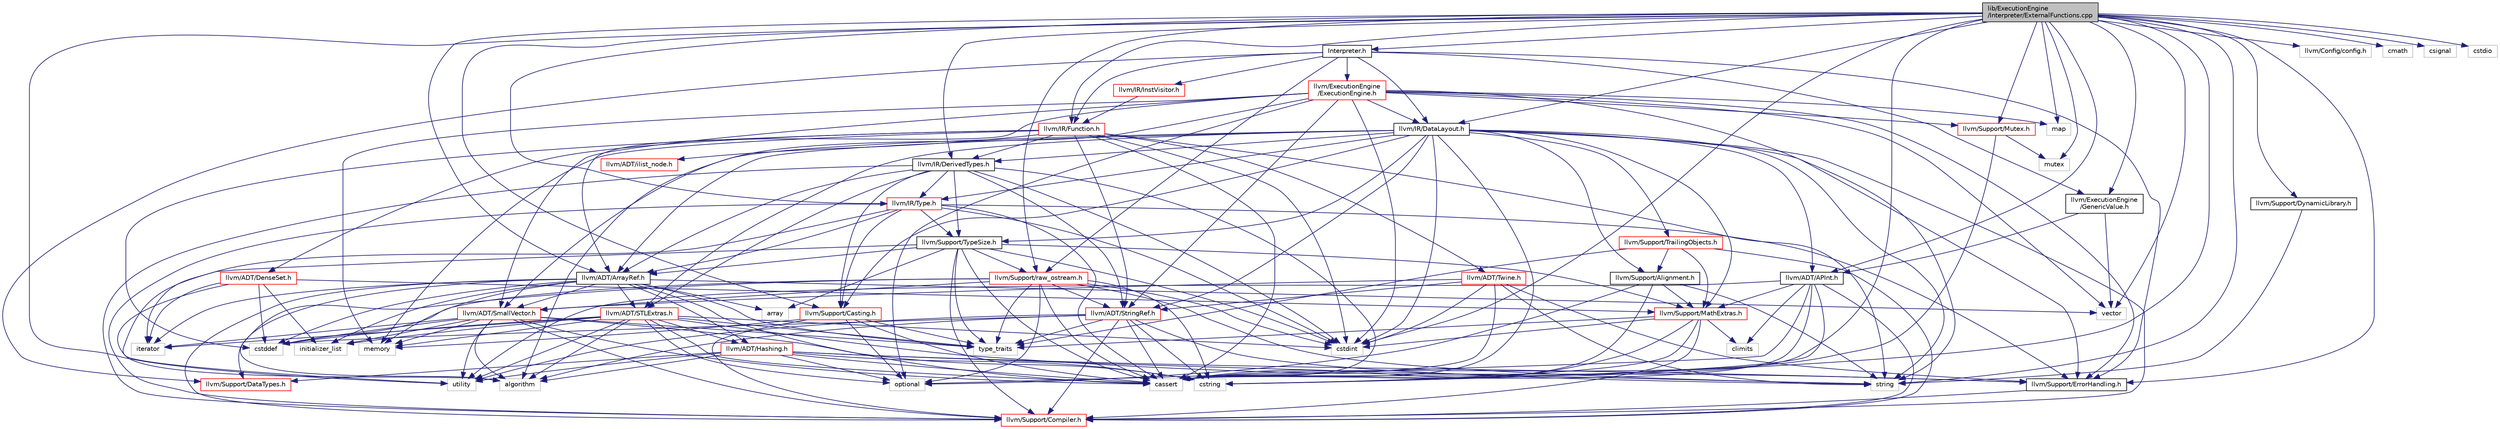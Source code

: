 digraph "lib/ExecutionEngine/Interpreter/ExternalFunctions.cpp"
{
 // LATEX_PDF_SIZE
  bgcolor="transparent";
  edge [fontname="Helvetica",fontsize="10",labelfontname="Helvetica",labelfontsize="10"];
  node [fontname="Helvetica",fontsize="10",shape=record];
  Node1 [label="lib/ExecutionEngine\l/Interpreter/ExternalFunctions.cpp",height=0.2,width=0.4,color="black", fillcolor="grey75", style="filled", fontcolor="black",tooltip=" "];
  Node1 -> Node2 [color="midnightblue",fontsize="10",style="solid",fontname="Helvetica"];
  Node2 [label="Interpreter.h",height=0.2,width=0.4,color="black",URL="$lib_2ExecutionEngine_2Interpreter_2Interpreter_8h.html",tooltip=" "];
  Node2 -> Node3 [color="midnightblue",fontsize="10",style="solid",fontname="Helvetica"];
  Node3 [label="llvm/ExecutionEngine\l/ExecutionEngine.h",height=0.2,width=0.4,color="red",URL="$ExecutionEngine_2ExecutionEngine_8h.html",tooltip=" "];
  Node3 -> Node18 [color="midnightblue",fontsize="10",style="solid",fontname="Helvetica"];
  Node18 [label="llvm/ADT/ArrayRef.h",height=0.2,width=0.4,color="black",URL="$ArrayRef_8h.html",tooltip=" "];
  Node18 -> Node19 [color="midnightblue",fontsize="10",style="solid",fontname="Helvetica"];
  Node19 [label="llvm/ADT/Hashing.h",height=0.2,width=0.4,color="red",URL="$Hashing_8h.html",tooltip=" "];
  Node19 -> Node20 [color="midnightblue",fontsize="10",style="solid",fontname="Helvetica"];
  Node20 [label="llvm/Support/DataTypes.h",height=0.2,width=0.4,color="red",URL="$Support_2DataTypes_8h.html",tooltip=" "];
  Node19 -> Node21 [color="midnightblue",fontsize="10",style="solid",fontname="Helvetica"];
  Node21 [label="llvm/Support/ErrorHandling.h",height=0.2,width=0.4,color="black",URL="$Support_2ErrorHandling_8h.html",tooltip=" "];
  Node21 -> Node22 [color="midnightblue",fontsize="10",style="solid",fontname="Helvetica"];
  Node22 [label="llvm/Support/Compiler.h",height=0.2,width=0.4,color="red",URL="$Compiler_8h.html",tooltip=" "];
  Node19 -> Node34 [color="midnightblue",fontsize="10",style="solid",fontname="Helvetica"];
  Node34 [label="algorithm",height=0.2,width=0.4,color="grey75",tooltip=" "];
  Node19 -> Node35 [color="midnightblue",fontsize="10",style="solid",fontname="Helvetica"];
  Node35 [label="cassert",height=0.2,width=0.4,color="grey75",tooltip=" "];
  Node19 -> Node29 [color="midnightblue",fontsize="10",style="solid",fontname="Helvetica"];
  Node29 [label="cstring",height=0.2,width=0.4,color="grey75",tooltip=" "];
  Node19 -> Node36 [color="midnightblue",fontsize="10",style="solid",fontname="Helvetica"];
  Node36 [label="optional",height=0.2,width=0.4,color="grey75",tooltip=" "];
  Node19 -> Node37 [color="midnightblue",fontsize="10",style="solid",fontname="Helvetica"];
  Node37 [label="string",height=0.2,width=0.4,color="grey75",tooltip=" "];
  Node19 -> Node33 [color="midnightblue",fontsize="10",style="solid",fontname="Helvetica"];
  Node33 [label="utility",height=0.2,width=0.4,color="grey75",tooltip=" "];
  Node18 -> Node39 [color="midnightblue",fontsize="10",style="solid",fontname="Helvetica"];
  Node39 [label="llvm/ADT/SmallVector.h",height=0.2,width=0.4,color="red",URL="$SmallVector_8h.html",tooltip=" "];
  Node39 -> Node22 [color="midnightblue",fontsize="10",style="solid",fontname="Helvetica"];
  Node39 -> Node34 [color="midnightblue",fontsize="10",style="solid",fontname="Helvetica"];
  Node39 -> Node35 [color="midnightblue",fontsize="10",style="solid",fontname="Helvetica"];
  Node39 -> Node30 [color="midnightblue",fontsize="10",style="solid",fontname="Helvetica"];
  Node30 [label="cstddef",height=0.2,width=0.4,color="grey75",tooltip=" "];
  Node39 -> Node29 [color="midnightblue",fontsize="10",style="solid",fontname="Helvetica"];
  Node39 -> Node42 [color="midnightblue",fontsize="10",style="solid",fontname="Helvetica"];
  Node42 [label="initializer_list",height=0.2,width=0.4,color="grey75",tooltip=" "];
  Node39 -> Node43 [color="midnightblue",fontsize="10",style="solid",fontname="Helvetica"];
  Node43 [label="iterator",height=0.2,width=0.4,color="grey75",tooltip=" "];
  Node39 -> Node44 [color="midnightblue",fontsize="10",style="solid",fontname="Helvetica"];
  Node44 [label="memory",height=0.2,width=0.4,color="grey75",tooltip=" "];
  Node39 -> Node28 [color="midnightblue",fontsize="10",style="solid",fontname="Helvetica"];
  Node28 [label="type_traits",height=0.2,width=0.4,color="grey75",tooltip=" "];
  Node39 -> Node33 [color="midnightblue",fontsize="10",style="solid",fontname="Helvetica"];
  Node18 -> Node46 [color="midnightblue",fontsize="10",style="solid",fontname="Helvetica"];
  Node46 [label="llvm/ADT/STLExtras.h",height=0.2,width=0.4,color="red",URL="$STLExtras_8h.html",tooltip=" "];
  Node46 -> Node19 [color="midnightblue",fontsize="10",style="solid",fontname="Helvetica"];
  Node46 -> Node21 [color="midnightblue",fontsize="10",style="solid",fontname="Helvetica"];
  Node46 -> Node34 [color="midnightblue",fontsize="10",style="solid",fontname="Helvetica"];
  Node46 -> Node35 [color="midnightblue",fontsize="10",style="solid",fontname="Helvetica"];
  Node46 -> Node30 [color="midnightblue",fontsize="10",style="solid",fontname="Helvetica"];
  Node46 -> Node26 [color="midnightblue",fontsize="10",style="solid",fontname="Helvetica"];
  Node26 [label="cstdint",height=0.2,width=0.4,color="grey75",tooltip=" "];
  Node46 -> Node42 [color="midnightblue",fontsize="10",style="solid",fontname="Helvetica"];
  Node46 -> Node43 [color="midnightblue",fontsize="10",style="solid",fontname="Helvetica"];
  Node46 -> Node44 [color="midnightblue",fontsize="10",style="solid",fontname="Helvetica"];
  Node46 -> Node36 [color="midnightblue",fontsize="10",style="solid",fontname="Helvetica"];
  Node46 -> Node28 [color="midnightblue",fontsize="10",style="solid",fontname="Helvetica"];
  Node46 -> Node33 [color="midnightblue",fontsize="10",style="solid",fontname="Helvetica"];
  Node18 -> Node22 [color="midnightblue",fontsize="10",style="solid",fontname="Helvetica"];
  Node18 -> Node34 [color="midnightblue",fontsize="10",style="solid",fontname="Helvetica"];
  Node18 -> Node53 [color="midnightblue",fontsize="10",style="solid",fontname="Helvetica"];
  Node53 [label="array",height=0.2,width=0.4,color="grey75",tooltip=" "];
  Node18 -> Node35 [color="midnightblue",fontsize="10",style="solid",fontname="Helvetica"];
  Node18 -> Node30 [color="midnightblue",fontsize="10",style="solid",fontname="Helvetica"];
  Node18 -> Node42 [color="midnightblue",fontsize="10",style="solid",fontname="Helvetica"];
  Node18 -> Node43 [color="midnightblue",fontsize="10",style="solid",fontname="Helvetica"];
  Node18 -> Node44 [color="midnightblue",fontsize="10",style="solid",fontname="Helvetica"];
  Node18 -> Node28 [color="midnightblue",fontsize="10",style="solid",fontname="Helvetica"];
  Node18 -> Node54 [color="midnightblue",fontsize="10",style="solid",fontname="Helvetica"];
  Node54 [label="vector",height=0.2,width=0.4,color="grey75",tooltip=" "];
  Node3 -> Node39 [color="midnightblue",fontsize="10",style="solid",fontname="Helvetica"];
  Node3 -> Node57 [color="midnightblue",fontsize="10",style="solid",fontname="Helvetica"];
  Node57 [label="llvm/ADT/StringRef.h",height=0.2,width=0.4,color="red",URL="$StringRef_8h.html",tooltip=" "];
  Node57 -> Node22 [color="midnightblue",fontsize="10",style="solid",fontname="Helvetica"];
  Node57 -> Node34 [color="midnightblue",fontsize="10",style="solid",fontname="Helvetica"];
  Node57 -> Node35 [color="midnightblue",fontsize="10",style="solid",fontname="Helvetica"];
  Node57 -> Node30 [color="midnightblue",fontsize="10",style="solid",fontname="Helvetica"];
  Node57 -> Node29 [color="midnightblue",fontsize="10",style="solid",fontname="Helvetica"];
  Node57 -> Node37 [color="midnightblue",fontsize="10",style="solid",fontname="Helvetica"];
  Node57 -> Node28 [color="midnightblue",fontsize="10",style="solid",fontname="Helvetica"];
  Node57 -> Node33 [color="midnightblue",fontsize="10",style="solid",fontname="Helvetica"];
  Node3 -> Node88 [color="midnightblue",fontsize="10",style="solid",fontname="Helvetica"];
  Node88 [label="llvm/IR/DataLayout.h",height=0.2,width=0.4,color="black",URL="$DataLayout_8h.html",tooltip=" "];
  Node88 -> Node78 [color="midnightblue",fontsize="10",style="solid",fontname="Helvetica"];
  Node78 [label="llvm/ADT/APInt.h",height=0.2,width=0.4,color="black",URL="$APInt_8h.html",tooltip=" "];
  Node78 -> Node22 [color="midnightblue",fontsize="10",style="solid",fontname="Helvetica"];
  Node78 -> Node68 [color="midnightblue",fontsize="10",style="solid",fontname="Helvetica"];
  Node68 [label="llvm/Support/MathExtras.h",height=0.2,width=0.4,color="red",URL="$MathExtras_8h.html",tooltip=" "];
  Node68 -> Node22 [color="midnightblue",fontsize="10",style="solid",fontname="Helvetica"];
  Node68 -> Node35 [color="midnightblue",fontsize="10",style="solid",fontname="Helvetica"];
  Node68 -> Node69 [color="midnightblue",fontsize="10",style="solid",fontname="Helvetica"];
  Node69 [label="climits",height=0.2,width=0.4,color="grey75",tooltip=" "];
  Node68 -> Node26 [color="midnightblue",fontsize="10",style="solid",fontname="Helvetica"];
  Node68 -> Node29 [color="midnightblue",fontsize="10",style="solid",fontname="Helvetica"];
  Node68 -> Node28 [color="midnightblue",fontsize="10",style="solid",fontname="Helvetica"];
  Node78 -> Node35 [color="midnightblue",fontsize="10",style="solid",fontname="Helvetica"];
  Node78 -> Node69 [color="midnightblue",fontsize="10",style="solid",fontname="Helvetica"];
  Node78 -> Node29 [color="midnightblue",fontsize="10",style="solid",fontname="Helvetica"];
  Node78 -> Node36 [color="midnightblue",fontsize="10",style="solid",fontname="Helvetica"];
  Node78 -> Node33 [color="midnightblue",fontsize="10",style="solid",fontname="Helvetica"];
  Node88 -> Node18 [color="midnightblue",fontsize="10",style="solid",fontname="Helvetica"];
  Node88 -> Node46 [color="midnightblue",fontsize="10",style="solid",fontname="Helvetica"];
  Node88 -> Node39 [color="midnightblue",fontsize="10",style="solid",fontname="Helvetica"];
  Node88 -> Node57 [color="midnightblue",fontsize="10",style="solid",fontname="Helvetica"];
  Node88 -> Node89 [color="midnightblue",fontsize="10",style="solid",fontname="Helvetica"];
  Node89 [label="llvm/IR/DerivedTypes.h",height=0.2,width=0.4,color="black",URL="$DerivedTypes_8h.html",tooltip=" "];
  Node89 -> Node18 [color="midnightblue",fontsize="10",style="solid",fontname="Helvetica"];
  Node89 -> Node46 [color="midnightblue",fontsize="10",style="solid",fontname="Helvetica"];
  Node89 -> Node57 [color="midnightblue",fontsize="10",style="solid",fontname="Helvetica"];
  Node89 -> Node90 [color="midnightblue",fontsize="10",style="solid",fontname="Helvetica"];
  Node90 [label="llvm/IR/Type.h",height=0.2,width=0.4,color="red",URL="$Type_8h.html",tooltip=" "];
  Node90 -> Node18 [color="midnightblue",fontsize="10",style="solid",fontname="Helvetica"];
  Node90 -> Node73 [color="midnightblue",fontsize="10",style="solid",fontname="Helvetica"];
  Node73 [label="llvm/Support/Casting.h",height=0.2,width=0.4,color="red",URL="$Casting_8h.html",tooltip=" "];
  Node73 -> Node22 [color="midnightblue",fontsize="10",style="solid",fontname="Helvetica"];
  Node73 -> Node35 [color="midnightblue",fontsize="10",style="solid",fontname="Helvetica"];
  Node73 -> Node44 [color="midnightblue",fontsize="10",style="solid",fontname="Helvetica"];
  Node73 -> Node36 [color="midnightblue",fontsize="10",style="solid",fontname="Helvetica"];
  Node73 -> Node28 [color="midnightblue",fontsize="10",style="solid",fontname="Helvetica"];
  Node90 -> Node22 [color="midnightblue",fontsize="10",style="solid",fontname="Helvetica"];
  Node90 -> Node21 [color="midnightblue",fontsize="10",style="solid",fontname="Helvetica"];
  Node90 -> Node92 [color="midnightblue",fontsize="10",style="solid",fontname="Helvetica"];
  Node92 [label="llvm/Support/TypeSize.h",height=0.2,width=0.4,color="black",URL="$TypeSize_8h.html",tooltip=" "];
  Node92 -> Node18 [color="midnightblue",fontsize="10",style="solid",fontname="Helvetica"];
  Node92 -> Node22 [color="midnightblue",fontsize="10",style="solid",fontname="Helvetica"];
  Node92 -> Node68 [color="midnightblue",fontsize="10",style="solid",fontname="Helvetica"];
  Node92 -> Node87 [color="midnightblue",fontsize="10",style="solid",fontname="Helvetica"];
  Node87 [label="llvm/Support/raw_ostream.h",height=0.2,width=0.4,color="red",URL="$raw__ostream_8h.html",tooltip=" "];
  Node87 -> Node39 [color="midnightblue",fontsize="10",style="solid",fontname="Helvetica"];
  Node87 -> Node57 [color="midnightblue",fontsize="10",style="solid",fontname="Helvetica"];
  Node87 -> Node20 [color="midnightblue",fontsize="10",style="solid",fontname="Helvetica"];
  Node87 -> Node35 [color="midnightblue",fontsize="10",style="solid",fontname="Helvetica"];
  Node87 -> Node30 [color="midnightblue",fontsize="10",style="solid",fontname="Helvetica"];
  Node87 -> Node26 [color="midnightblue",fontsize="10",style="solid",fontname="Helvetica"];
  Node87 -> Node29 [color="midnightblue",fontsize="10",style="solid",fontname="Helvetica"];
  Node87 -> Node36 [color="midnightblue",fontsize="10",style="solid",fontname="Helvetica"];
  Node87 -> Node37 [color="midnightblue",fontsize="10",style="solid",fontname="Helvetica"];
  Node87 -> Node28 [color="midnightblue",fontsize="10",style="solid",fontname="Helvetica"];
  Node92 -> Node34 [color="midnightblue",fontsize="10",style="solid",fontname="Helvetica"];
  Node92 -> Node53 [color="midnightblue",fontsize="10",style="solid",fontname="Helvetica"];
  Node92 -> Node35 [color="midnightblue",fontsize="10",style="solid",fontname="Helvetica"];
  Node92 -> Node26 [color="midnightblue",fontsize="10",style="solid",fontname="Helvetica"];
  Node92 -> Node28 [color="midnightblue",fontsize="10",style="solid",fontname="Helvetica"];
  Node90 -> Node35 [color="midnightblue",fontsize="10",style="solid",fontname="Helvetica"];
  Node90 -> Node26 [color="midnightblue",fontsize="10",style="solid",fontname="Helvetica"];
  Node90 -> Node43 [color="midnightblue",fontsize="10",style="solid",fontname="Helvetica"];
  Node89 -> Node73 [color="midnightblue",fontsize="10",style="solid",fontname="Helvetica"];
  Node89 -> Node22 [color="midnightblue",fontsize="10",style="solid",fontname="Helvetica"];
  Node89 -> Node92 [color="midnightblue",fontsize="10",style="solid",fontname="Helvetica"];
  Node89 -> Node35 [color="midnightblue",fontsize="10",style="solid",fontname="Helvetica"];
  Node89 -> Node26 [color="midnightblue",fontsize="10",style="solid",fontname="Helvetica"];
  Node88 -> Node90 [color="midnightblue",fontsize="10",style="solid",fontname="Helvetica"];
  Node88 -> Node93 [color="midnightblue",fontsize="10",style="solid",fontname="Helvetica"];
  Node93 [label="llvm/Support/Alignment.h",height=0.2,width=0.4,color="black",URL="$Alignment_8h.html",tooltip=" "];
  Node93 -> Node68 [color="midnightblue",fontsize="10",style="solid",fontname="Helvetica"];
  Node93 -> Node35 [color="midnightblue",fontsize="10",style="solid",fontname="Helvetica"];
  Node93 -> Node36 [color="midnightblue",fontsize="10",style="solid",fontname="Helvetica"];
  Node93 -> Node37 [color="midnightblue",fontsize="10",style="solid",fontname="Helvetica"];
  Node88 -> Node73 [color="midnightblue",fontsize="10",style="solid",fontname="Helvetica"];
  Node88 -> Node22 [color="midnightblue",fontsize="10",style="solid",fontname="Helvetica"];
  Node88 -> Node21 [color="midnightblue",fontsize="10",style="solid",fontname="Helvetica"];
  Node88 -> Node68 [color="midnightblue",fontsize="10",style="solid",fontname="Helvetica"];
  Node88 -> Node94 [color="midnightblue",fontsize="10",style="solid",fontname="Helvetica"];
  Node94 [label="llvm/Support/TrailingObjects.h",height=0.2,width=0.4,color="red",URL="$TrailingObjects_8h.html",tooltip=" "];
  Node94 -> Node93 [color="midnightblue",fontsize="10",style="solid",fontname="Helvetica"];
  Node94 -> Node22 [color="midnightblue",fontsize="10",style="solid",fontname="Helvetica"];
  Node94 -> Node68 [color="midnightblue",fontsize="10",style="solid",fontname="Helvetica"];
  Node94 -> Node28 [color="midnightblue",fontsize="10",style="solid",fontname="Helvetica"];
  Node88 -> Node92 [color="midnightblue",fontsize="10",style="solid",fontname="Helvetica"];
  Node88 -> Node35 [color="midnightblue",fontsize="10",style="solid",fontname="Helvetica"];
  Node88 -> Node26 [color="midnightblue",fontsize="10",style="solid",fontname="Helvetica"];
  Node88 -> Node37 [color="midnightblue",fontsize="10",style="solid",fontname="Helvetica"];
  Node3 -> Node21 [color="midnightblue",fontsize="10",style="solid",fontname="Helvetica"];
  Node3 -> Node149 [color="midnightblue",fontsize="10",style="solid",fontname="Helvetica"];
  Node149 [label="llvm/Support/Mutex.h",height=0.2,width=0.4,color="red",URL="$Mutex_8h.html",tooltip=" "];
  Node149 -> Node35 [color="midnightblue",fontsize="10",style="solid",fontname="Helvetica"];
  Node149 -> Node153 [color="midnightblue",fontsize="10",style="solid",fontname="Helvetica"];
  Node153 [label="mutex",height=0.2,width=0.4,color="grey75",tooltip=" "];
  Node3 -> Node34 [color="midnightblue",fontsize="10",style="solid",fontname="Helvetica"];
  Node3 -> Node26 [color="midnightblue",fontsize="10",style="solid",fontname="Helvetica"];
  Node3 -> Node65 [color="midnightblue",fontsize="10",style="solid",fontname="Helvetica"];
  Node65 [label="map",height=0.2,width=0.4,color="grey75",tooltip=" "];
  Node3 -> Node44 [color="midnightblue",fontsize="10",style="solid",fontname="Helvetica"];
  Node3 -> Node36 [color="midnightblue",fontsize="10",style="solid",fontname="Helvetica"];
  Node3 -> Node37 [color="midnightblue",fontsize="10",style="solid",fontname="Helvetica"];
  Node3 -> Node54 [color="midnightblue",fontsize="10",style="solid",fontname="Helvetica"];
  Node2 -> Node173 [color="midnightblue",fontsize="10",style="solid",fontname="Helvetica"];
  Node173 [label="llvm/ExecutionEngine\l/GenericValue.h",height=0.2,width=0.4,color="black",URL="$GenericValue_8h.html",tooltip=" "];
  Node173 -> Node78 [color="midnightblue",fontsize="10",style="solid",fontname="Helvetica"];
  Node173 -> Node54 [color="midnightblue",fontsize="10",style="solid",fontname="Helvetica"];
  Node2 -> Node88 [color="midnightblue",fontsize="10",style="solid",fontname="Helvetica"];
  Node2 -> Node104 [color="midnightblue",fontsize="10",style="solid",fontname="Helvetica"];
  Node104 [label="llvm/IR/Function.h",height=0.2,width=0.4,color="red",URL="$Function_8h.html",tooltip=" "];
  Node104 -> Node105 [color="midnightblue",fontsize="10",style="solid",fontname="Helvetica"];
  Node105 [label="llvm/ADT/DenseSet.h",height=0.2,width=0.4,color="red",URL="$DenseSet_8h.html",tooltip=" "];
  Node105 -> Node68 [color="midnightblue",fontsize="10",style="solid",fontname="Helvetica"];
  Node105 -> Node30 [color="midnightblue",fontsize="10",style="solid",fontname="Helvetica"];
  Node105 -> Node42 [color="midnightblue",fontsize="10",style="solid",fontname="Helvetica"];
  Node105 -> Node43 [color="midnightblue",fontsize="10",style="solid",fontname="Helvetica"];
  Node105 -> Node33 [color="midnightblue",fontsize="10",style="solid",fontname="Helvetica"];
  Node104 -> Node57 [color="midnightblue",fontsize="10",style="solid",fontname="Helvetica"];
  Node104 -> Node80 [color="midnightblue",fontsize="10",style="solid",fontname="Helvetica"];
  Node80 [label="llvm/ADT/Twine.h",height=0.2,width=0.4,color="red",URL="$Twine_8h.html",tooltip=" "];
  Node80 -> Node39 [color="midnightblue",fontsize="10",style="solid",fontname="Helvetica"];
  Node80 -> Node57 [color="midnightblue",fontsize="10",style="solid",fontname="Helvetica"];
  Node80 -> Node21 [color="midnightblue",fontsize="10",style="solid",fontname="Helvetica"];
  Node80 -> Node35 [color="midnightblue",fontsize="10",style="solid",fontname="Helvetica"];
  Node80 -> Node26 [color="midnightblue",fontsize="10",style="solid",fontname="Helvetica"];
  Node80 -> Node37 [color="midnightblue",fontsize="10",style="solid",fontname="Helvetica"];
  Node104 -> Node107 [color="midnightblue",fontsize="10",style="solid",fontname="Helvetica"];
  Node107 [label="llvm/ADT/ilist_node.h",height=0.2,width=0.4,color="red",URL="$ilist__node_8h.html",tooltip=" "];
  Node104 -> Node89 [color="midnightblue",fontsize="10",style="solid",fontname="Helvetica"];
  Node104 -> Node35 [color="midnightblue",fontsize="10",style="solid",fontname="Helvetica"];
  Node104 -> Node30 [color="midnightblue",fontsize="10",style="solid",fontname="Helvetica"];
  Node104 -> Node26 [color="midnightblue",fontsize="10",style="solid",fontname="Helvetica"];
  Node104 -> Node44 [color="midnightblue",fontsize="10",style="solid",fontname="Helvetica"];
  Node104 -> Node37 [color="midnightblue",fontsize="10",style="solid",fontname="Helvetica"];
  Node2 -> Node174 [color="midnightblue",fontsize="10",style="solid",fontname="Helvetica"];
  Node174 [label="llvm/IR/InstVisitor.h",height=0.2,width=0.4,color="red",URL="$InstVisitor_8h.html",tooltip=" "];
  Node174 -> Node104 [color="midnightblue",fontsize="10",style="solid",fontname="Helvetica"];
  Node2 -> Node20 [color="midnightblue",fontsize="10",style="solid",fontname="Helvetica"];
  Node2 -> Node21 [color="midnightblue",fontsize="10",style="solid",fontname="Helvetica"];
  Node2 -> Node87 [color="midnightblue",fontsize="10",style="solid",fontname="Helvetica"];
  Node1 -> Node78 [color="midnightblue",fontsize="10",style="solid",fontname="Helvetica"];
  Node1 -> Node18 [color="midnightblue",fontsize="10",style="solid",fontname="Helvetica"];
  Node1 -> Node195 [color="midnightblue",fontsize="10",style="solid",fontname="Helvetica"];
  Node195 [label="llvm/Config/config.h",height=0.2,width=0.4,color="grey75",tooltip=" "];
  Node1 -> Node173 [color="midnightblue",fontsize="10",style="solid",fontname="Helvetica"];
  Node1 -> Node88 [color="midnightblue",fontsize="10",style="solid",fontname="Helvetica"];
  Node1 -> Node89 [color="midnightblue",fontsize="10",style="solid",fontname="Helvetica"];
  Node1 -> Node104 [color="midnightblue",fontsize="10",style="solid",fontname="Helvetica"];
  Node1 -> Node90 [color="midnightblue",fontsize="10",style="solid",fontname="Helvetica"];
  Node1 -> Node73 [color="midnightblue",fontsize="10",style="solid",fontname="Helvetica"];
  Node1 -> Node196 [color="midnightblue",fontsize="10",style="solid",fontname="Helvetica"];
  Node196 [label="llvm/Support/DynamicLibrary.h",height=0.2,width=0.4,color="black",URL="$DynamicLibrary_8h.html",tooltip=" "];
  Node196 -> Node37 [color="midnightblue",fontsize="10",style="solid",fontname="Helvetica"];
  Node1 -> Node21 [color="midnightblue",fontsize="10",style="solid",fontname="Helvetica"];
  Node1 -> Node149 [color="midnightblue",fontsize="10",style="solid",fontname="Helvetica"];
  Node1 -> Node87 [color="midnightblue",fontsize="10",style="solid",fontname="Helvetica"];
  Node1 -> Node35 [color="midnightblue",fontsize="10",style="solid",fontname="Helvetica"];
  Node1 -> Node197 [color="midnightblue",fontsize="10",style="solid",fontname="Helvetica"];
  Node197 [label="cmath",height=0.2,width=0.4,color="grey75",tooltip=" "];
  Node1 -> Node198 [color="midnightblue",fontsize="10",style="solid",fontname="Helvetica"];
  Node198 [label="csignal",height=0.2,width=0.4,color="grey75",tooltip=" "];
  Node1 -> Node26 [color="midnightblue",fontsize="10",style="solid",fontname="Helvetica"];
  Node1 -> Node86 [color="midnightblue",fontsize="10",style="solid",fontname="Helvetica"];
  Node86 [label="cstdio",height=0.2,width=0.4,color="grey75",tooltip=" "];
  Node1 -> Node29 [color="midnightblue",fontsize="10",style="solid",fontname="Helvetica"];
  Node1 -> Node65 [color="midnightblue",fontsize="10",style="solid",fontname="Helvetica"];
  Node1 -> Node153 [color="midnightblue",fontsize="10",style="solid",fontname="Helvetica"];
  Node1 -> Node37 [color="midnightblue",fontsize="10",style="solid",fontname="Helvetica"];
  Node1 -> Node33 [color="midnightblue",fontsize="10",style="solid",fontname="Helvetica"];
  Node1 -> Node54 [color="midnightblue",fontsize="10",style="solid",fontname="Helvetica"];
}
